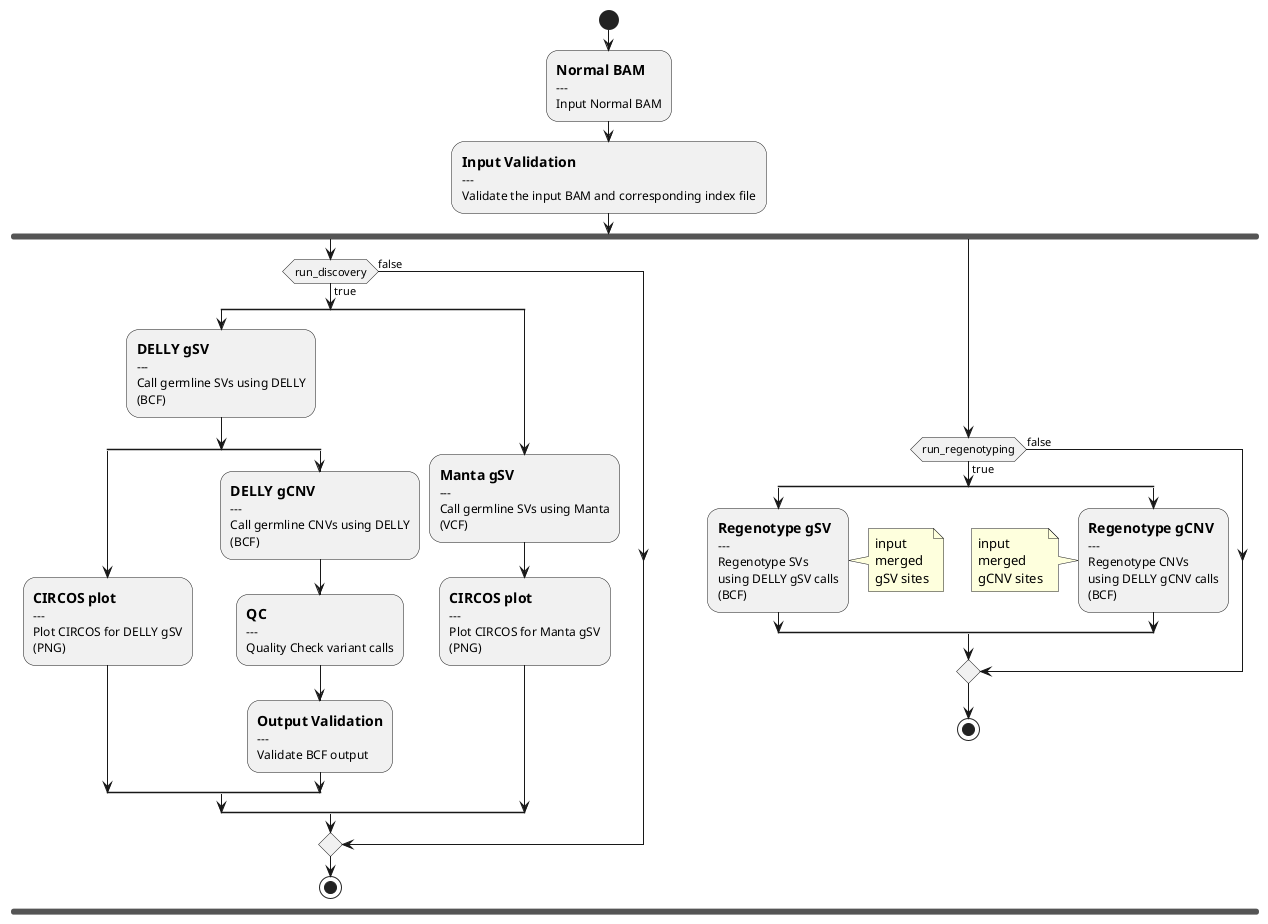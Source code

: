 @startuml
skinparam SwimlaneTitleFontStyle bold

start

:==Normal BAM
---
Input Normal BAM;
:==Input Validation
---
Validate the input BAM and corresponding index file;
fork
if (run_discovery) is (true) then
    split
        :==DELLY gSV
        ---
        Call germline SVs using DELLY
        (BCF);
        split
            :==CIRCOS plot
            ---
            Plot CIRCOS for DELLY gSV
            (PNG);
        split again
            :==DELLY gCNV
            ---
            Call germline CNVs using DELLY
            (BCF);
            :==QC
            ---
            Quality Check variant calls;
            :==Output Validation
            ---
            Validate BCF output;
        end split
    split again
        :==Manta gSV
        ---
        Call germline SVs using Manta
        (VCF);
        :==CIRCOS plot
        ---
        Plot CIRCOS for Manta gSV
        (PNG);
    end split
else (false)
endif
stop

fork again
if (run_regenotyping) is (true) then
    split
    :==Regenotype gSV
    ---
    Regenotype SVs
    using DELLY gSV calls
    (BCF);
    note right: input\nmerged\ngSV sites
    split again
    :==Regenotype gCNV
    ---
    Regenotype CNVs
    using DELLY gCNV calls
    (BCF);
    note left: input\nmerged\ngCNV sites
    end split

else (false)
endif
stop

@enduml
